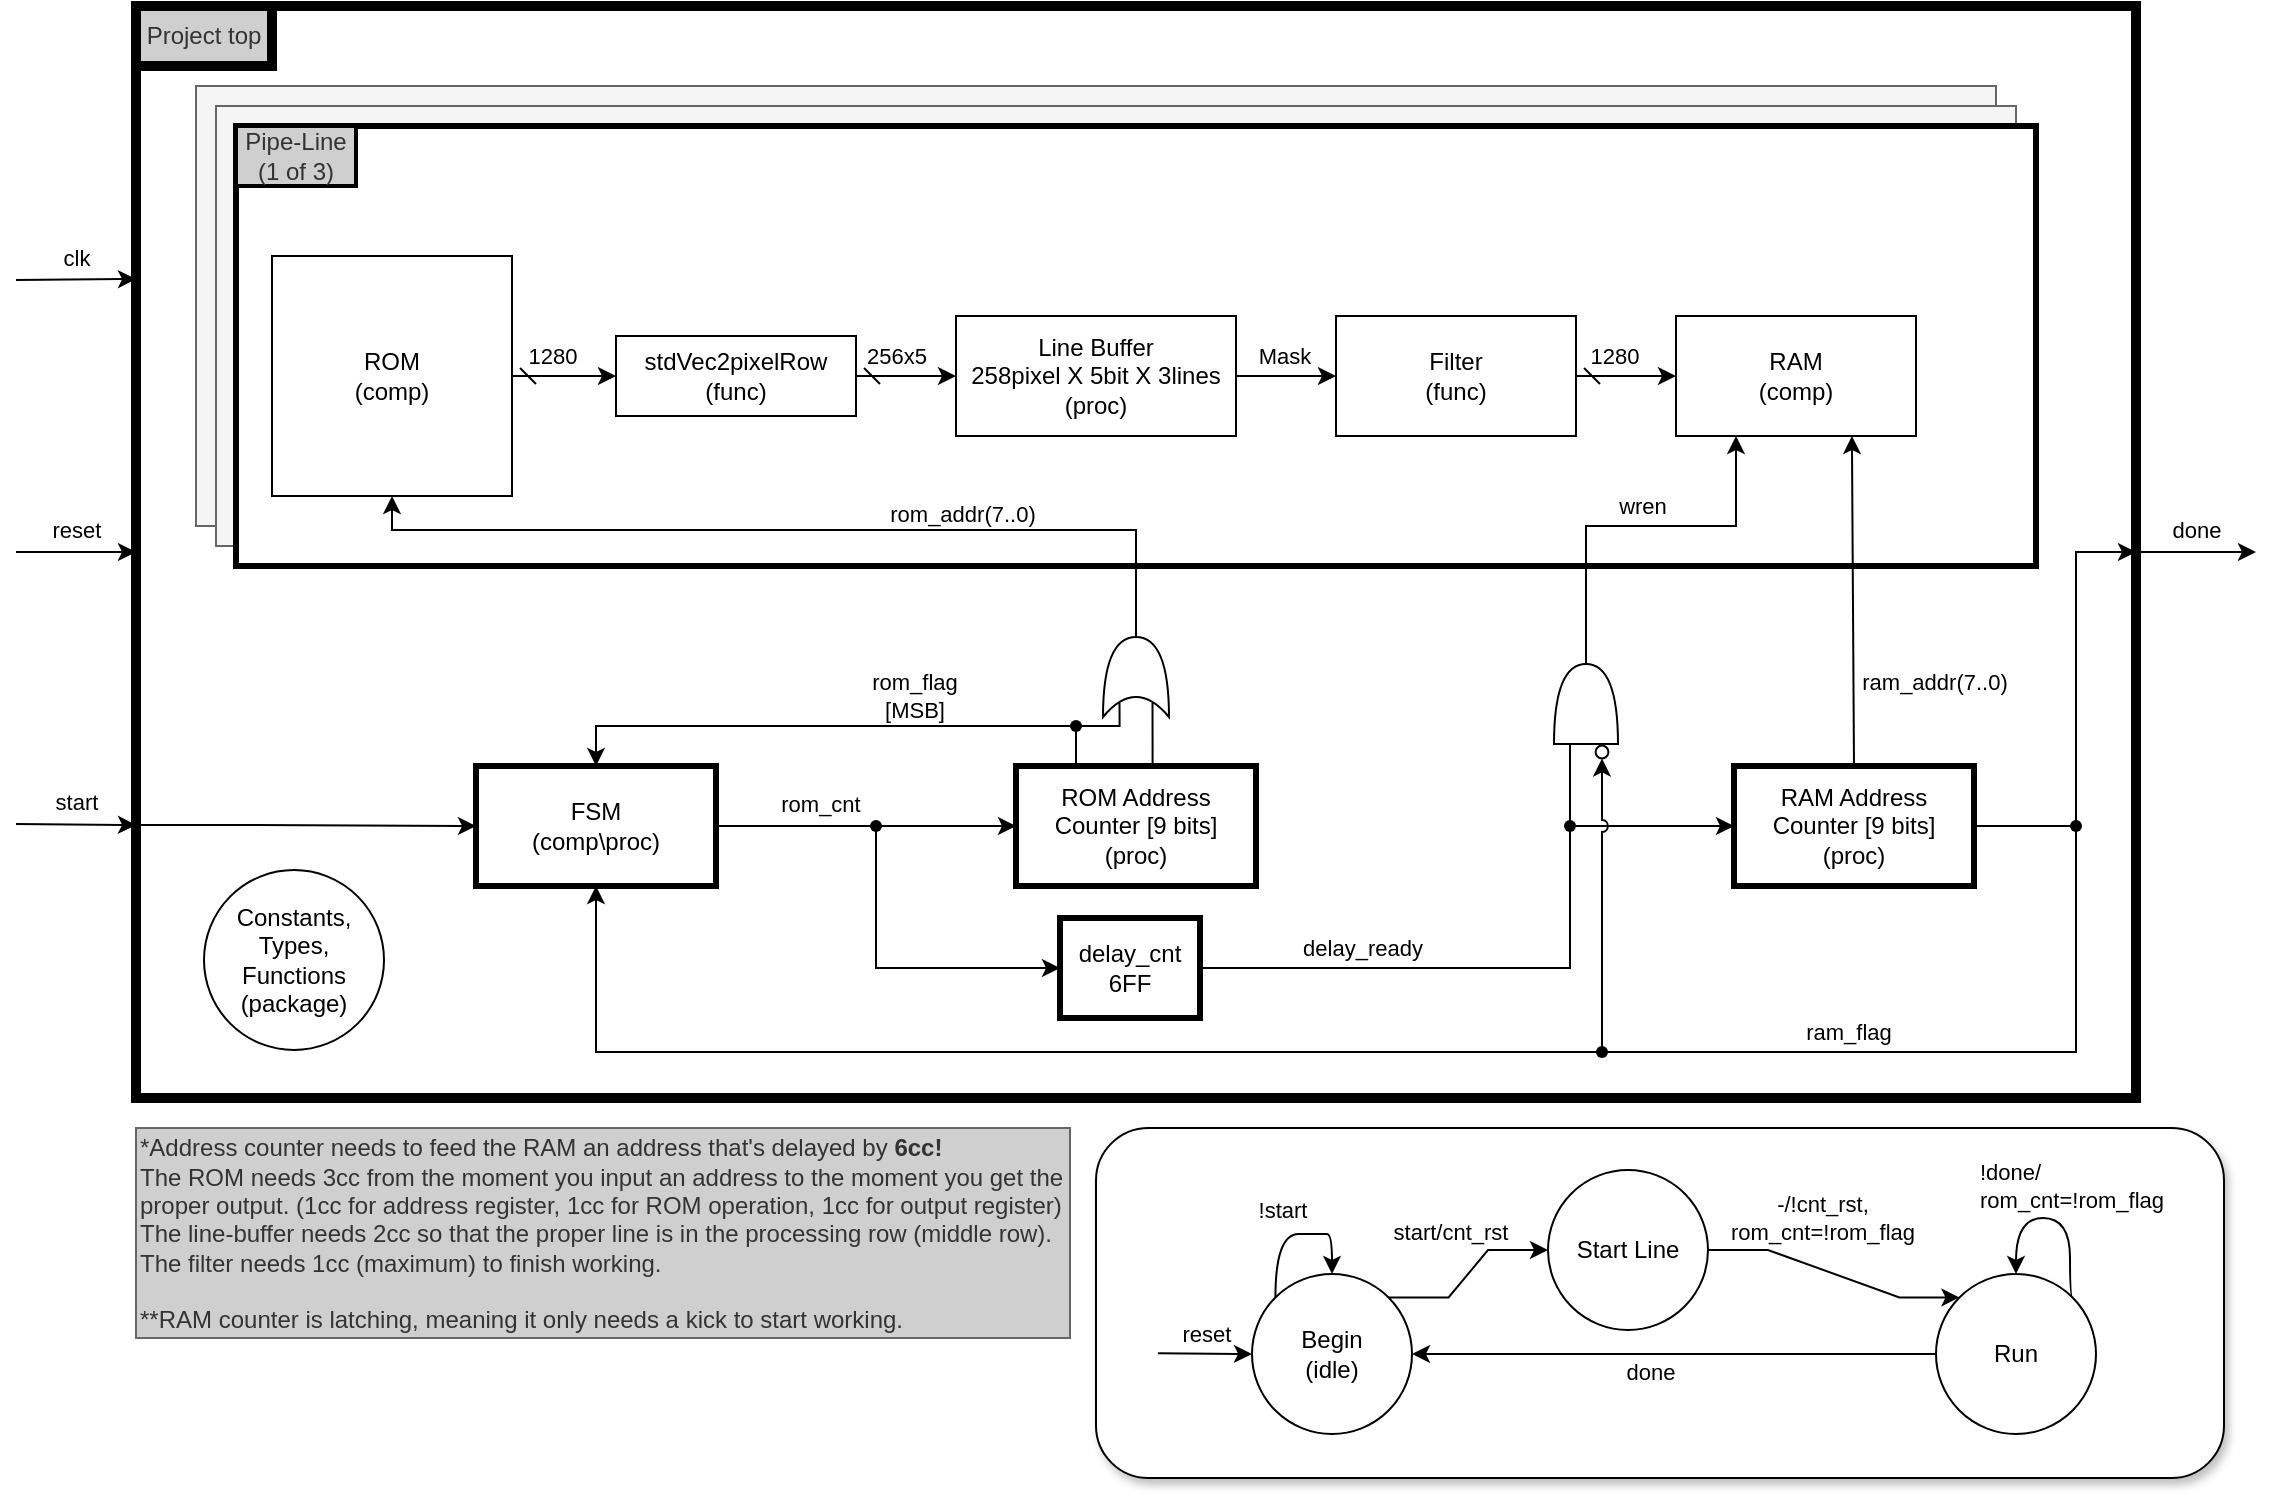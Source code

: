 <mxfile version="24.0.4" type="device">
  <diagram name="Page-1" id="Pk4xCPvPzR68uuvxbZ2v">
    <mxGraphModel dx="1373" dy="731" grid="0" gridSize="10" guides="1" tooltips="1" connect="1" arrows="1" fold="1" page="1" pageScale="1" pageWidth="1169" pageHeight="827" math="0" shadow="0">
      <root>
        <mxCell id="0" />
        <mxCell id="1" parent="0" />
        <mxCell id="dFNgGT2WoL2kNTZInDJf-1" value="" style="rounded=0;whiteSpace=wrap;html=1;strokeWidth=5;" parent="1" vertex="1">
          <mxGeometry x="80" y="40" width="1000" height="546" as="geometry" />
        </mxCell>
        <mxCell id="zAENbMJWauY3syQwGPyw-69" value="" style="rounded=1;whiteSpace=wrap;html=1;shadow=1;" parent="1" vertex="1">
          <mxGeometry x="560" y="601" width="564" height="175" as="geometry" />
        </mxCell>
        <mxCell id="dFNgGT2WoL2kNTZInDJf-5" value="" style="endArrow=classic;html=1;rounded=0;entryX=0;entryY=0.5;entryDx=0;entryDy=0;" parent="1" edge="1" target="dFNgGT2WoL2kNTZInDJf-1">
          <mxGeometry width="50" height="50" relative="1" as="geometry">
            <mxPoint x="20" y="313" as="sourcePoint" />
            <mxPoint x="80" y="280" as="targetPoint" />
          </mxGeometry>
        </mxCell>
        <mxCell id="dFNgGT2WoL2kNTZInDJf-6" value="reset" style="edgeLabel;html=1;align=center;verticalAlign=middle;resizable=0;points=[];" parent="dFNgGT2WoL2kNTZInDJf-5" vertex="1" connectable="0">
          <mxGeometry x="0.0" y="-3" relative="1" as="geometry">
            <mxPoint y="-14" as="offset" />
          </mxGeometry>
        </mxCell>
        <mxCell id="dFNgGT2WoL2kNTZInDJf-7" value="" style="endArrow=classic;html=1;rounded=0;entryX=0;entryY=0.75;entryDx=0;entryDy=0;shadow=0;" parent="1" edge="1" target="dFNgGT2WoL2kNTZInDJf-1">
          <mxGeometry width="50" height="50" relative="1" as="geometry">
            <mxPoint x="20" y="449" as="sourcePoint" />
            <mxPoint x="80" y="400" as="targetPoint" />
          </mxGeometry>
        </mxCell>
        <mxCell id="dFNgGT2WoL2kNTZInDJf-8" value="start" style="edgeLabel;html=1;align=center;verticalAlign=middle;resizable=0;points=[];" parent="dFNgGT2WoL2kNTZInDJf-7" vertex="1" connectable="0">
          <mxGeometry x="0.0" y="-3" relative="1" as="geometry">
            <mxPoint y="-14" as="offset" />
          </mxGeometry>
        </mxCell>
        <mxCell id="dFNgGT2WoL2kNTZInDJf-9" value="" style="endArrow=classic;html=1;rounded=0;exitX=1;exitY=0.5;exitDx=0;exitDy=0;" parent="1" source="dFNgGT2WoL2kNTZInDJf-1" edge="1">
          <mxGeometry width="50" height="50" relative="1" as="geometry">
            <mxPoint x="1120" y="356" as="sourcePoint" />
            <mxPoint x="1140" y="313" as="targetPoint" />
          </mxGeometry>
        </mxCell>
        <mxCell id="dFNgGT2WoL2kNTZInDJf-10" value="done" style="edgeLabel;html=1;align=center;verticalAlign=middle;resizable=0;points=[];" parent="dFNgGT2WoL2kNTZInDJf-9" vertex="1" connectable="0">
          <mxGeometry x="0.0" y="-3" relative="1" as="geometry">
            <mxPoint y="-14" as="offset" />
          </mxGeometry>
        </mxCell>
        <mxCell id="dFNgGT2WoL2kNTZInDJf-63" value="" style="edgeStyle=orthogonalEdgeStyle;rounded=0;orthogonalLoop=1;jettySize=auto;html=1;entryX=0;entryY=0.5;entryDx=0;entryDy=0;entryPerimeter=0;exitX=0.988;exitY=0.188;exitDx=0;exitDy=0;exitPerimeter=0;" parent="1" source="bxh2p8Ss4CMEfMnHJvZn-25" target="dFNgGT2WoL2kNTZInDJf-62" edge="1">
          <mxGeometry relative="1" as="geometry" />
        </mxCell>
        <mxCell id="LONrzmLIvTIYBnhqo50n-3" style="rounded=0;orthogonalLoop=1;jettySize=auto;html=1;exitDx=0;exitDy=0;entryX=0;entryY=0.5;entryDx=0;entryDy=0;edgeStyle=orthogonalEdgeStyle;" parent="1" source="bxh2p8Ss4CMEfMnHJvZn-25" target="LONrzmLIvTIYBnhqo50n-2" edge="1">
          <mxGeometry relative="1" as="geometry">
            <Array as="points">
              <mxPoint x="450" y="521" />
            </Array>
          </mxGeometry>
        </mxCell>
        <mxCell id="dFNgGT2WoL2kNTZInDJf-11" value="FSM&lt;br&gt;(comp\proc)" style="rounded=0;whiteSpace=wrap;html=1;strokeWidth=3;" parent="1" vertex="1">
          <mxGeometry x="250" y="420" width="120" height="60" as="geometry" />
        </mxCell>
        <mxCell id="dFNgGT2WoL2kNTZInDJf-20" value="" style="rounded=0;whiteSpace=wrap;html=1;fillColor=#f5f5f5;fontColor=#333333;strokeColor=#666666;" parent="1" vertex="1">
          <mxGeometry x="110" y="80" width="900" height="220" as="geometry" />
        </mxCell>
        <mxCell id="dFNgGT2WoL2kNTZInDJf-19" value="" style="rounded=0;whiteSpace=wrap;html=1;fillColor=#f5f5f5;fontColor=#333333;strokeColor=#666666;" parent="1" vertex="1">
          <mxGeometry x="120" y="90" width="900" height="220" as="geometry" />
        </mxCell>
        <mxCell id="dFNgGT2WoL2kNTZInDJf-12" value="" style="rounded=0;whiteSpace=wrap;html=1;strokeWidth=3;" parent="1" vertex="1">
          <mxGeometry x="130" y="100" width="900" height="220" as="geometry" />
        </mxCell>
        <mxCell id="dFNgGT2WoL2kNTZInDJf-13" value="Pipe-Line (1 of 3)" style="text;html=1;align=center;verticalAlign=middle;whiteSpace=wrap;rounded=0;fillColor=#CFCFCF;fontColor=#333333;strokeColor=#000000;strokeWidth=2;" parent="1" vertex="1">
          <mxGeometry x="130.0" y="100" width="60" height="30" as="geometry" />
        </mxCell>
        <mxCell id="bxh2p8Ss4CMEfMnHJvZn-43" style="edgeStyle=orthogonalEdgeStyle;rounded=0;orthogonalLoop=1;jettySize=auto;html=1;exitX=0;exitY=0.75;exitDx=0;exitDy=0;entryX=0;entryY=0.5;entryDx=0;entryDy=0;" edge="1" parent="1" source="dFNgGT2WoL2kNTZInDJf-1" target="dFNgGT2WoL2kNTZInDJf-11">
          <mxGeometry relative="1" as="geometry">
            <mxPoint x="56" y="481.5" as="sourcePoint" />
            <mxPoint x="226" y="482" as="targetPoint" />
            <Array as="points">
              <mxPoint x="134" y="450" />
              <mxPoint x="226" y="450" />
            </Array>
          </mxGeometry>
        </mxCell>
        <mxCell id="dFNgGT2WoL2kNTZInDJf-14" value="Project top" style="text;html=1;align=center;verticalAlign=middle;whiteSpace=wrap;rounded=0;fillColor=#CFCFCF;fontColor=#333333;strokeColor=#000000;strokeWidth=5;" parent="1" vertex="1">
          <mxGeometry x="80.0" y="40" width="68" height="30" as="geometry" />
        </mxCell>
        <mxCell id="dFNgGT2WoL2kNTZInDJf-31" value="" style="edgeStyle=orthogonalEdgeStyle;rounded=0;orthogonalLoop=1;jettySize=auto;html=1;startArrow=dash;startFill=0;entryX=0;entryY=0.5;entryDx=0;entryDy=0;" parent="1" source="dFNgGT2WoL2kNTZInDJf-21" edge="1" target="dFNgGT2WoL2kNTZInDJf-30">
          <mxGeometry relative="1" as="geometry">
            <mxPoint x="320" y="240" as="targetPoint" />
          </mxGeometry>
        </mxCell>
        <mxCell id="dFNgGT2WoL2kNTZInDJf-37" value="1280" style="edgeLabel;html=1;align=center;verticalAlign=middle;resizable=0;points=[];" parent="dFNgGT2WoL2kNTZInDJf-31" vertex="1" connectable="0">
          <mxGeometry x="-0.234" relative="1" as="geometry">
            <mxPoint y="-10" as="offset" />
          </mxGeometry>
        </mxCell>
        <mxCell id="dFNgGT2WoL2kNTZInDJf-21" value="ROM&lt;br&gt;(comp)" style="rounded=0;whiteSpace=wrap;html=1;" parent="1" vertex="1">
          <mxGeometry x="148.0" y="165" width="120" height="120" as="geometry" />
        </mxCell>
        <mxCell id="dFNgGT2WoL2kNTZInDJf-23" value="" style="endArrow=classic;html=1;rounded=0;entryX=0;entryY=0.25;entryDx=0;entryDy=0;" parent="1" edge="1" target="dFNgGT2WoL2kNTZInDJf-1">
          <mxGeometry width="50" height="50" relative="1" as="geometry">
            <mxPoint x="20" y="177" as="sourcePoint" />
            <mxPoint x="80" y="160" as="targetPoint" />
          </mxGeometry>
        </mxCell>
        <mxCell id="dFNgGT2WoL2kNTZInDJf-24" value="clk" style="edgeLabel;html=1;align=center;verticalAlign=middle;resizable=0;points=[];" parent="dFNgGT2WoL2kNTZInDJf-23" vertex="1" connectable="0">
          <mxGeometry x="0.0" y="-3" relative="1" as="geometry">
            <mxPoint y="-14" as="offset" />
          </mxGeometry>
        </mxCell>
        <mxCell id="dFNgGT2WoL2kNTZInDJf-42" value="" style="edgeStyle=orthogonalEdgeStyle;rounded=0;orthogonalLoop=1;jettySize=auto;html=1;startArrow=dash;startFill=0;" parent="1" source="dFNgGT2WoL2kNTZInDJf-30" target="dFNgGT2WoL2kNTZInDJf-41" edge="1">
          <mxGeometry relative="1" as="geometry" />
        </mxCell>
        <mxCell id="dFNgGT2WoL2kNTZInDJf-43" value="256x5" style="edgeLabel;html=1;align=center;verticalAlign=middle;resizable=0;points=[];" parent="dFNgGT2WoL2kNTZInDJf-42" vertex="1" connectable="0">
          <mxGeometry x="-0.671" y="-2" relative="1" as="geometry">
            <mxPoint x="12" y="-12" as="offset" />
          </mxGeometry>
        </mxCell>
        <mxCell id="dFNgGT2WoL2kNTZInDJf-30" value="stdVec2pixelRow&lt;br&gt;(func)" style="rounded=0;whiteSpace=wrap;html=1;" parent="1" vertex="1">
          <mxGeometry x="320" y="205" width="120" height="40" as="geometry" />
        </mxCell>
        <mxCell id="dFNgGT2WoL2kNTZInDJf-47" value="" style="edgeStyle=orthogonalEdgeStyle;rounded=0;orthogonalLoop=1;jettySize=auto;html=1;" parent="1" source="dFNgGT2WoL2kNTZInDJf-41" target="dFNgGT2WoL2kNTZInDJf-46" edge="1">
          <mxGeometry relative="1" as="geometry" />
        </mxCell>
        <mxCell id="dFNgGT2WoL2kNTZInDJf-54" value="Mask" style="edgeLabel;html=1;align=center;verticalAlign=middle;resizable=0;points=[];" parent="dFNgGT2WoL2kNTZInDJf-47" vertex="1" connectable="0">
          <mxGeometry x="-0.054" relative="1" as="geometry">
            <mxPoint y="-10" as="offset" />
          </mxGeometry>
        </mxCell>
        <mxCell id="dFNgGT2WoL2kNTZInDJf-41" value="Line Buffer&lt;br&gt;258pixel X 5bit X 3lines&lt;br&gt;(proc)" style="rounded=0;whiteSpace=wrap;html=1;" parent="1" vertex="1">
          <mxGeometry x="490" y="195" width="140" height="60" as="geometry" />
        </mxCell>
        <mxCell id="dFNgGT2WoL2kNTZInDJf-46" value="Filter&lt;br&gt;(func)" style="rounded=0;whiteSpace=wrap;html=1;" parent="1" vertex="1">
          <mxGeometry x="680" y="195" width="120" height="60" as="geometry" />
        </mxCell>
        <mxCell id="dFNgGT2WoL2kNTZInDJf-49" value="Constants,&lt;br&gt;Types,&lt;br&gt;Functions&lt;br&gt;(package)" style="ellipse;whiteSpace=wrap;html=1;aspect=fixed;" parent="1" vertex="1">
          <mxGeometry x="114" y="472" width="90" height="90" as="geometry" />
        </mxCell>
        <mxCell id="dFNgGT2WoL2kNTZInDJf-50" value="RAM&lt;br&gt;(comp)" style="rounded=0;whiteSpace=wrap;html=1;" parent="1" vertex="1">
          <mxGeometry x="850" y="195" width="120" height="60" as="geometry" />
        </mxCell>
        <mxCell id="dFNgGT2WoL2kNTZInDJf-52" value="" style="edgeStyle=orthogonalEdgeStyle;rounded=0;orthogonalLoop=1;jettySize=auto;html=1;startArrow=dash;startFill=0;exitX=1;exitY=0.5;exitDx=0;exitDy=0;entryX=0;entryY=0.5;entryDx=0;entryDy=0;" parent="1" edge="1" target="dFNgGT2WoL2kNTZInDJf-50" source="dFNgGT2WoL2kNTZInDJf-46">
          <mxGeometry relative="1" as="geometry">
            <mxPoint x="800" y="239.66" as="sourcePoint" />
            <mxPoint x="850" y="239.66" as="targetPoint" />
          </mxGeometry>
        </mxCell>
        <mxCell id="dFNgGT2WoL2kNTZInDJf-53" value="1280" style="edgeLabel;html=1;align=center;verticalAlign=middle;resizable=0;points=[];" parent="dFNgGT2WoL2kNTZInDJf-52" vertex="1" connectable="0">
          <mxGeometry x="-0.234" relative="1" as="geometry">
            <mxPoint y="-10" as="offset" />
          </mxGeometry>
        </mxCell>
        <mxCell id="zAENbMJWauY3syQwGPyw-59" style="edgeStyle=orthogonalEdgeStyle;rounded=0;orthogonalLoop=1;jettySize=auto;html=1;exitDx=0;exitDy=0;entryX=0.5;entryY=0;entryDx=0;entryDy=0;" parent="1" source="bxh2p8Ss4CMEfMnHJvZn-76" target="dFNgGT2WoL2kNTZInDJf-11" edge="1">
          <mxGeometry relative="1" as="geometry" />
        </mxCell>
        <mxCell id="bxh2p8Ss4CMEfMnHJvZn-79" value="rom_flag&lt;br&gt;[MSB]" style="edgeLabel;html=1;align=center;verticalAlign=middle;resizable=0;points=[];" vertex="1" connectable="0" parent="zAENbMJWauY3syQwGPyw-59">
          <mxGeometry x="-0.39" y="2" relative="1" as="geometry">
            <mxPoint x="-2" y="-17" as="offset" />
          </mxGeometry>
        </mxCell>
        <mxCell id="dFNgGT2WoL2kNTZInDJf-62" value="ROM Address Counter [9 bits]&lt;br&gt;(proc)" style="rounded=0;whiteSpace=wrap;html=1;strokeWidth=3;" parent="1" vertex="1">
          <mxGeometry x="520" y="420" width="120" height="60" as="geometry" />
        </mxCell>
        <mxCell id="dFNgGT2WoL2kNTZInDJf-69" value="&lt;div style=&quot;&quot;&gt;&lt;span style=&quot;background-color: initial;&quot;&gt;*Address counter needs to feed the RAM an address that&#39;s delayed by &lt;b&gt;6&lt;/b&gt;&lt;/span&gt;&lt;b style=&quot;background-color: initial;&quot;&gt;cc!&lt;/b&gt;&lt;/div&gt;&lt;div style=&quot;&quot;&gt;&lt;span style=&quot;background-color: initial;&quot;&gt;The ROM needs 3cc from the moment you input an address to the moment you get the proper output. (1cc for address register, 1cc for ROM operation, 1cc for output register)&lt;/span&gt;&lt;/div&gt;&lt;div style=&quot;&quot;&gt;&lt;span style=&quot;background-color: initial;&quot;&gt;The line-buffer needs 2cc so that the proper line is in the processing row (middle row).&lt;/span&gt;&lt;/div&gt;&lt;div style=&quot;&quot;&gt;&lt;span style=&quot;background-color: initial;&quot;&gt;The filter needs 1cc (maximum) to finish working.&lt;/span&gt;&lt;/div&gt;&lt;div style=&quot;&quot;&gt;&lt;span style=&quot;background-color: initial;&quot;&gt;&lt;br&gt;&lt;/span&gt;&lt;/div&gt;&lt;div style=&quot;&quot;&gt;&lt;span style=&quot;background-color: initial;&quot;&gt;**RAM counter is latching, meaning it only needs a kick to start working.&lt;/span&gt;&lt;/div&gt;" style="text;html=1;align=left;verticalAlign=middle;whiteSpace=wrap;rounded=0;fillColor=#CFCFCF;fontColor=#333333;strokeColor=#666666;" parent="1" vertex="1">
          <mxGeometry x="80" y="601" width="467" height="105" as="geometry" />
        </mxCell>
        <mxCell id="zAENbMJWauY3syQwGPyw-46" style="rounded=0;orthogonalLoop=1;jettySize=auto;html=1;exitX=1;exitY=0;exitDx=0;exitDy=0;entryX=0;entryY=0.5;entryDx=0;entryDy=0;edgeStyle=entityRelationEdgeStyle;" parent="1" source="dFNgGT2WoL2kNTZInDJf-73" target="zAENbMJWauY3syQwGPyw-34" edge="1">
          <mxGeometry relative="1" as="geometry">
            <Array as="points">
              <mxPoint x="760" y="672" />
              <mxPoint x="748" y="660" />
            </Array>
          </mxGeometry>
        </mxCell>
        <mxCell id="zAENbMJWauY3syQwGPyw-49" value="start/cnt_rst" style="edgeLabel;html=1;align=center;verticalAlign=middle;resizable=0;points=[];" parent="zAENbMJWauY3syQwGPyw-46" vertex="1" connectable="0">
          <mxGeometry x="0.012" y="-1" relative="1" as="geometry">
            <mxPoint x="-11" y="-21" as="offset" />
          </mxGeometry>
        </mxCell>
        <mxCell id="dFNgGT2WoL2kNTZInDJf-73" value="Begin&lt;br&gt;(idle)" style="ellipse;whiteSpace=wrap;html=1;aspect=fixed;" parent="1" vertex="1">
          <mxGeometry x="638" y="674" width="80" height="80" as="geometry" />
        </mxCell>
        <mxCell id="dFNgGT2WoL2kNTZInDJf-75" style="edgeStyle=orthogonalEdgeStyle;rounded=0;orthogonalLoop=1;jettySize=auto;html=1;exitX=0;exitY=0;exitDx=0;exitDy=0;entryX=0.5;entryY=0;entryDx=0;entryDy=0;curved=1;" parent="1" source="dFNgGT2WoL2kNTZInDJf-73" target="dFNgGT2WoL2kNTZInDJf-73" edge="1">
          <mxGeometry relative="1" as="geometry">
            <Array as="points">
              <mxPoint x="673" y="654" />
              <mxPoint x="701" y="654" />
            </Array>
          </mxGeometry>
        </mxCell>
        <mxCell id="dFNgGT2WoL2kNTZInDJf-76" value="!start" style="edgeLabel;html=1;align=center;verticalAlign=middle;resizable=0;points=[];" parent="dFNgGT2WoL2kNTZInDJf-75" vertex="1" connectable="0">
          <mxGeometry x="0.492" y="1" relative="1" as="geometry">
            <mxPoint x="-25" y="-11" as="offset" />
          </mxGeometry>
        </mxCell>
        <mxCell id="zAENbMJWauY3syQwGPyw-54" style="edgeStyle=orthogonalEdgeStyle;rounded=0;orthogonalLoop=1;jettySize=auto;html=1;exitX=0;exitY=0.5;exitDx=0;exitDy=0;entryX=1;entryY=0.5;entryDx=0;entryDy=0;" parent="1" source="dFNgGT2WoL2kNTZInDJf-78" target="dFNgGT2WoL2kNTZInDJf-73" edge="1">
          <mxGeometry relative="1" as="geometry" />
        </mxCell>
        <mxCell id="zAENbMJWauY3syQwGPyw-55" value="done" style="edgeLabel;html=1;align=center;verticalAlign=middle;resizable=0;points=[];" parent="zAENbMJWauY3syQwGPyw-54" vertex="1" connectable="0">
          <mxGeometry x="0.204" relative="1" as="geometry">
            <mxPoint x="14" y="9" as="offset" />
          </mxGeometry>
        </mxCell>
        <mxCell id="dFNgGT2WoL2kNTZInDJf-78" value="Run" style="ellipse;whiteSpace=wrap;html=1;aspect=fixed;" parent="1" vertex="1">
          <mxGeometry x="980" y="674" width="80" height="80" as="geometry" />
        </mxCell>
        <mxCell id="dFNgGT2WoL2kNTZInDJf-84" value="" style="endArrow=classic;html=1;rounded=0;entryX=0;entryY=0.5;entryDx=0;entryDy=0;" parent="1" edge="1" target="dFNgGT2WoL2kNTZInDJf-73">
          <mxGeometry width="50" height="50" relative="1" as="geometry">
            <mxPoint x="591" y="713.66" as="sourcePoint" />
            <mxPoint x="661" y="713.66" as="targetPoint" />
          </mxGeometry>
        </mxCell>
        <mxCell id="dFNgGT2WoL2kNTZInDJf-85" value="reset" style="edgeLabel;html=1;align=center;verticalAlign=middle;resizable=0;points=[];" parent="dFNgGT2WoL2kNTZInDJf-84" vertex="1" connectable="0">
          <mxGeometry x="-0.448" y="-1" relative="1" as="geometry">
            <mxPoint x="11" y="-11" as="offset" />
          </mxGeometry>
        </mxCell>
        <mxCell id="61-r_w6qITsI1o2YWY0W-3" value="" style="endArrow=classic;html=1;rounded=0;entryX=0.5;entryY=1;entryDx=0;entryDy=0;edgeStyle=orthogonalEdgeStyle;exitX=0.5;exitY=1;exitDx=0;exitDy=0;" parent="1" source="dFNgGT2WoL2kNTZInDJf-12" target="dFNgGT2WoL2kNTZInDJf-21" edge="1">
          <mxGeometry width="50" height="50" relative="1" as="geometry">
            <mxPoint x="160" y="360" as="sourcePoint" />
            <mxPoint x="210" y="310" as="targetPoint" />
            <Array as="points">
              <mxPoint x="580" y="302" />
              <mxPoint x="208" y="302" />
            </Array>
          </mxGeometry>
        </mxCell>
        <mxCell id="61-r_w6qITsI1o2YWY0W-4" value="rom_addr(7..0)" style="edgeLabel;html=1;align=center;verticalAlign=middle;resizable=0;points=[];" parent="61-r_w6qITsI1o2YWY0W-3" vertex="1" connectable="0">
          <mxGeometry x="-0.475" y="-1" relative="1" as="geometry">
            <mxPoint x="2" y="-7" as="offset" />
          </mxGeometry>
        </mxCell>
        <mxCell id="bxh2p8Ss4CMEfMnHJvZn-69" style="rounded=0;orthogonalLoop=1;jettySize=auto;html=1;exitX=0.5;exitY=0;exitDx=0;exitDy=0;entryX=0.733;entryY=1;entryDx=0;entryDy=0;entryPerimeter=0;" edge="1" parent="1" source="61-r_w6qITsI1o2YWY0W-7" target="dFNgGT2WoL2kNTZInDJf-50">
          <mxGeometry relative="1" as="geometry">
            <mxPoint x="937" y="271" as="targetPoint" />
          </mxGeometry>
        </mxCell>
        <mxCell id="bxh2p8Ss4CMEfMnHJvZn-70" value="ram_addr(7..0)" style="edgeLabel;html=1;align=center;verticalAlign=middle;resizable=0;points=[];" vertex="1" connectable="0" parent="bxh2p8Ss4CMEfMnHJvZn-69">
          <mxGeometry x="-0.563" y="-1" relative="1" as="geometry">
            <mxPoint x="39" y="-6" as="offset" />
          </mxGeometry>
        </mxCell>
        <mxCell id="61-r_w6qITsI1o2YWY0W-7" value="RAM Address Counter [9 bits]&lt;br&gt;(proc)" style="whiteSpace=wrap;html=1;rounded=0;strokeWidth=3;" parent="1" vertex="1">
          <mxGeometry x="879" y="420" width="120" height="60" as="geometry" />
        </mxCell>
        <mxCell id="zAENbMJWauY3syQwGPyw-28" style="edgeStyle=orthogonalEdgeStyle;rounded=0;orthogonalLoop=1;jettySize=auto;html=1;exitX=1;exitY=0;exitDx=0;exitDy=0;entryX=0.5;entryY=0;entryDx=0;entryDy=0;curved=1;" parent="1" source="dFNgGT2WoL2kNTZInDJf-78" target="dFNgGT2WoL2kNTZInDJf-78" edge="1">
          <mxGeometry relative="1" as="geometry">
            <Array as="points">
              <mxPoint x="1047" y="686" />
              <mxPoint x="1047" y="646" />
              <mxPoint x="1020" y="646" />
            </Array>
          </mxGeometry>
        </mxCell>
        <mxCell id="zAENbMJWauY3syQwGPyw-29" value="!done/&lt;div&gt;rom_cnt=!rom_flag&lt;/div&gt;" style="edgeLabel;html=1;align=left;verticalAlign=middle;resizable=0;points=[];" parent="zAENbMJWauY3syQwGPyw-28" vertex="1" connectable="0">
          <mxGeometry x="0.271" y="-2" relative="1" as="geometry">
            <mxPoint x="-27" y="-14" as="offset" />
          </mxGeometry>
        </mxCell>
        <mxCell id="zAENbMJWauY3syQwGPyw-45" style="rounded=0;orthogonalLoop=1;jettySize=auto;html=1;exitX=1;exitY=0.5;exitDx=0;exitDy=0;entryX=0;entryY=0;entryDx=0;entryDy=0;startArrow=none;startFill=0;elbow=vertical;edgeStyle=entityRelationEdgeStyle;" parent="1" source="zAENbMJWauY3syQwGPyw-34" target="dFNgGT2WoL2kNTZInDJf-78" edge="1">
          <mxGeometry relative="1" as="geometry" />
        </mxCell>
        <mxCell id="zAENbMJWauY3syQwGPyw-50" value="-/!cnt_rst,&lt;div&gt;rom_cnt=!rom_flag&lt;/div&gt;" style="edgeLabel;html=1;align=center;verticalAlign=middle;resizable=0;points=[];" parent="zAENbMJWauY3syQwGPyw-45" vertex="1" connectable="0">
          <mxGeometry x="-0.118" y="1" relative="1" as="geometry">
            <mxPoint x="1" y="-25" as="offset" />
          </mxGeometry>
        </mxCell>
        <mxCell id="zAENbMJWauY3syQwGPyw-34" value="Start Line" style="ellipse;whiteSpace=wrap;html=1;aspect=fixed;" parent="1" vertex="1">
          <mxGeometry x="786" y="622" width="80" height="80" as="geometry" />
        </mxCell>
        <mxCell id="LONrzmLIvTIYBnhqo50n-2" value="delay_cnt&lt;div&gt;6FF&lt;/div&gt;" style="rounded=0;whiteSpace=wrap;html=1;strokeWidth=3;" parent="1" vertex="1">
          <mxGeometry x="542" y="496" width="70" height="50" as="geometry" />
        </mxCell>
        <mxCell id="bxh2p8Ss4CMEfMnHJvZn-39" style="edgeStyle=orthogonalEdgeStyle;rounded=0;orthogonalLoop=1;jettySize=auto;html=1;entryX=0;entryY=0.5;entryDx=0;entryDy=0;" edge="1" parent="1" source="bxh2p8Ss4CMEfMnHJvZn-16" target="61-r_w6qITsI1o2YWY0W-7">
          <mxGeometry relative="1" as="geometry" />
        </mxCell>
        <mxCell id="bxh2p8Ss4CMEfMnHJvZn-16" value="" style="shape=waypoint;sketch=0;fillStyle=solid;size=6;pointerEvents=1;points=[];fillColor=none;resizable=0;rotatable=0;perimeter=centerPerimeter;snapToPoint=1;" vertex="1" parent="1">
          <mxGeometry x="787" y="440" width="20" height="20" as="geometry" />
        </mxCell>
        <mxCell id="bxh2p8Ss4CMEfMnHJvZn-24" value="" style="edgeStyle=orthogonalEdgeStyle;rounded=0;orthogonalLoop=1;jettySize=auto;html=1;exitX=1;exitY=0.5;exitDx=0;exitDy=0;entryDx=0;entryDy=0;endArrow=none;endFill=0;" edge="1" parent="1" source="dFNgGT2WoL2kNTZInDJf-11" target="bxh2p8Ss4CMEfMnHJvZn-25">
          <mxGeometry relative="1" as="geometry">
            <mxPoint x="368" y="444" as="sourcePoint" />
            <mxPoint x="534" y="534" as="targetPoint" />
          </mxGeometry>
        </mxCell>
        <mxCell id="bxh2p8Ss4CMEfMnHJvZn-26" value="rom_cnt" style="edgeLabel;html=1;align=center;verticalAlign=middle;resizable=0;points=[];" vertex="1" connectable="0" parent="bxh2p8Ss4CMEfMnHJvZn-24">
          <mxGeometry x="0.328" y="1" relative="1" as="geometry">
            <mxPoint x="-1" y="-10" as="offset" />
          </mxGeometry>
        </mxCell>
        <mxCell id="bxh2p8Ss4CMEfMnHJvZn-25" value="" style="shape=waypoint;sketch=0;fillStyle=solid;size=6;pointerEvents=1;points=[];fillColor=none;resizable=0;rotatable=0;perimeter=centerPerimeter;snapToPoint=1;" vertex="1" parent="1">
          <mxGeometry x="440" y="440" width="20" height="20" as="geometry" />
        </mxCell>
        <mxCell id="bxh2p8Ss4CMEfMnHJvZn-31" style="edgeStyle=orthogonalEdgeStyle;rounded=0;orthogonalLoop=1;jettySize=auto;html=1;exitX=0.75;exitY=1;exitDx=0;exitDy=0;entryX=0.25;entryY=1;entryDx=0;entryDy=0;" edge="1" parent="1" source="dFNgGT2WoL2kNTZInDJf-12" target="dFNgGT2WoL2kNTZInDJf-50">
          <mxGeometry relative="1" as="geometry">
            <Array as="points">
              <mxPoint x="805" y="300" />
              <mxPoint x="880" y="300" />
            </Array>
          </mxGeometry>
        </mxCell>
        <mxCell id="bxh2p8Ss4CMEfMnHJvZn-32" value="wren" style="edgeLabel;html=1;align=center;verticalAlign=middle;resizable=0;points=[];" vertex="1" connectable="0" parent="bxh2p8Ss4CMEfMnHJvZn-31">
          <mxGeometry x="-0.298" y="-1" relative="1" as="geometry">
            <mxPoint x="-1" y="-11" as="offset" />
          </mxGeometry>
        </mxCell>
        <mxCell id="bxh2p8Ss4CMEfMnHJvZn-42" style="edgeStyle=orthogonalEdgeStyle;rounded=0;orthogonalLoop=1;jettySize=auto;html=1;entryX=1;entryY=0.5;entryDx=0;entryDy=0;" edge="1" parent="1" source="bxh2p8Ss4CMEfMnHJvZn-36" target="dFNgGT2WoL2kNTZInDJf-1">
          <mxGeometry relative="1" as="geometry">
            <Array as="points">
              <mxPoint x="1050" y="313" />
            </Array>
          </mxGeometry>
        </mxCell>
        <mxCell id="bxh2p8Ss4CMEfMnHJvZn-54" style="edgeStyle=orthogonalEdgeStyle;rounded=0;orthogonalLoop=1;jettySize=auto;html=1;entryX=0.5;entryY=1;entryDx=0;entryDy=0;" edge="1" parent="1" source="bxh2p8Ss4CMEfMnHJvZn-55" target="dFNgGT2WoL2kNTZInDJf-11">
          <mxGeometry relative="1" as="geometry">
            <Array as="points" />
          </mxGeometry>
        </mxCell>
        <mxCell id="bxh2p8Ss4CMEfMnHJvZn-36" value="" style="shape=waypoint;sketch=0;fillStyle=solid;size=6;pointerEvents=1;points=[];fillColor=none;resizable=0;rotatable=0;perimeter=centerPerimeter;snapToPoint=1;" vertex="1" parent="1">
          <mxGeometry x="1040" y="440" width="20" height="20" as="geometry" />
        </mxCell>
        <mxCell id="bxh2p8Ss4CMEfMnHJvZn-41" style="edgeStyle=orthogonalEdgeStyle;rounded=0;orthogonalLoop=1;jettySize=auto;html=1;exitX=1;exitY=0.5;exitDx=0;exitDy=0;entryX=0.072;entryY=0.674;entryDx=0;entryDy=0;entryPerimeter=0;endArrow=none;endFill=0;" edge="1" parent="1" source="61-r_w6qITsI1o2YWY0W-7" target="bxh2p8Ss4CMEfMnHJvZn-36">
          <mxGeometry relative="1" as="geometry" />
        </mxCell>
        <mxCell id="bxh2p8Ss4CMEfMnHJvZn-46" style="edgeStyle=orthogonalEdgeStyle;rounded=0;orthogonalLoop=1;jettySize=auto;html=1;exitX=1;exitY=0.5;exitDx=0;exitDy=0;exitPerimeter=0;entryX=0.75;entryY=1;entryDx=0;entryDy=0;endArrow=none;endFill=0;" edge="1" parent="1" source="bxh2p8Ss4CMEfMnHJvZn-45" target="dFNgGT2WoL2kNTZInDJf-12">
          <mxGeometry relative="1" as="geometry" />
        </mxCell>
        <mxCell id="bxh2p8Ss4CMEfMnHJvZn-49" value="" style="group" vertex="1" connectable="0" parent="1">
          <mxGeometry x="788" y="373" width="32" height="37" as="geometry" />
        </mxCell>
        <mxCell id="bxh2p8Ss4CMEfMnHJvZn-45" value="" style="shape=or;whiteSpace=wrap;html=1;rotation=-90;" vertex="1" parent="bxh2p8Ss4CMEfMnHJvZn-49">
          <mxGeometry x="-3" width="40" height="32" as="geometry" />
        </mxCell>
        <mxCell id="bxh2p8Ss4CMEfMnHJvZn-50" style="edgeStyle=elbowEdgeStyle;rounded=0;orthogonalLoop=1;jettySize=auto;html=1;exitX=1;exitY=0.5;exitDx=0;exitDy=0;entryX=0.522;entryY=0.935;entryDx=0;entryDy=0;entryPerimeter=0;elbow=vertical;endArrow=none;endFill=0;" edge="1" parent="1" source="LONrzmLIvTIYBnhqo50n-2" target="bxh2p8Ss4CMEfMnHJvZn-16">
          <mxGeometry relative="1" as="geometry">
            <Array as="points">
              <mxPoint x="730" y="521" />
            </Array>
          </mxGeometry>
        </mxCell>
        <mxCell id="bxh2p8Ss4CMEfMnHJvZn-71" value="delay_ready" style="edgeLabel;html=1;align=center;verticalAlign=middle;resizable=0;points=[];" vertex="1" connectable="0" parent="bxh2p8Ss4CMEfMnHJvZn-50">
          <mxGeometry x="-0.367" relative="1" as="geometry">
            <mxPoint y="-10" as="offset" />
          </mxGeometry>
        </mxCell>
        <mxCell id="bxh2p8Ss4CMEfMnHJvZn-52" style="edgeStyle=orthogonalEdgeStyle;rounded=0;orthogonalLoop=1;jettySize=auto;html=1;entryX=0;entryY=0.25;entryDx=0;entryDy=0;entryPerimeter=0;endArrow=none;endFill=0;" edge="1" parent="1" source="bxh2p8Ss4CMEfMnHJvZn-16" target="bxh2p8Ss4CMEfMnHJvZn-45">
          <mxGeometry relative="1" as="geometry" />
        </mxCell>
        <mxCell id="bxh2p8Ss4CMEfMnHJvZn-22" value="" style="verticalLabelPosition=bottom;shadow=0;dashed=0;align=center;html=1;verticalAlign=top;shape=mxgraph.electrical.logic_gates.inverting_contact;rotation=90;" vertex="1" parent="1">
          <mxGeometry x="809" y="409" width="8" height="8" as="geometry" />
        </mxCell>
        <mxCell id="bxh2p8Ss4CMEfMnHJvZn-53" style="edgeStyle=orthogonalEdgeStyle;rounded=0;orthogonalLoop=1;jettySize=auto;html=1;exitX=0;exitY=0.75;exitDx=0;exitDy=0;exitPerimeter=0;entryX=0.1;entryY=0.5;entryDx=0;entryDy=0;entryPerimeter=0;endArrow=none;endFill=0;" edge="1" parent="1" source="bxh2p8Ss4CMEfMnHJvZn-45" target="bxh2p8Ss4CMEfMnHJvZn-22">
          <mxGeometry relative="1" as="geometry" />
        </mxCell>
        <mxCell id="bxh2p8Ss4CMEfMnHJvZn-59" value="" style="edgeStyle=orthogonalEdgeStyle;rounded=0;orthogonalLoop=1;jettySize=auto;html=1;entryDx=0;entryDy=0;endArrow=none;endFill=0;" edge="1" parent="1" source="bxh2p8Ss4CMEfMnHJvZn-36" target="bxh2p8Ss4CMEfMnHJvZn-55">
          <mxGeometry relative="1" as="geometry">
            <mxPoint x="1050" y="450" as="sourcePoint" />
            <mxPoint x="310" y="480" as="targetPoint" />
            <Array as="points">
              <mxPoint x="1050" y="563" />
              <mxPoint x="310" y="563" />
            </Array>
          </mxGeometry>
        </mxCell>
        <mxCell id="bxh2p8Ss4CMEfMnHJvZn-66" value="ram_flag" style="edgeLabel;html=1;align=center;verticalAlign=middle;resizable=0;points=[];" vertex="1" connectable="0" parent="bxh2p8Ss4CMEfMnHJvZn-59">
          <mxGeometry x="-0.667" relative="1" as="geometry">
            <mxPoint x="-1" y="-10" as="offset" />
          </mxGeometry>
        </mxCell>
        <mxCell id="bxh2p8Ss4CMEfMnHJvZn-55" value="" style="shape=waypoint;sketch=0;fillStyle=solid;size=6;pointerEvents=1;points=[];fillColor=none;resizable=0;rotatable=0;perimeter=centerPerimeter;snapToPoint=1;" vertex="1" parent="1">
          <mxGeometry x="803" y="553" width="20" height="20" as="geometry" />
        </mxCell>
        <mxCell id="bxh2p8Ss4CMEfMnHJvZn-65" style="edgeStyle=orthogonalEdgeStyle;rounded=0;orthogonalLoop=1;jettySize=auto;html=1;entryX=0.9;entryY=0.5;entryDx=0;entryDy=0;entryPerimeter=0;jumpStyle=arc;" edge="1" parent="1" source="bxh2p8Ss4CMEfMnHJvZn-55" target="bxh2p8Ss4CMEfMnHJvZn-22">
          <mxGeometry relative="1" as="geometry" />
        </mxCell>
        <mxCell id="bxh2p8Ss4CMEfMnHJvZn-75" style="edgeStyle=orthogonalEdgeStyle;rounded=0;orthogonalLoop=1;jettySize=auto;html=1;exitX=1;exitY=0.5;exitDx=0;exitDy=0;exitPerimeter=0;entryX=0.5;entryY=1;entryDx=0;entryDy=0;endArrow=none;endFill=0;" edge="1" parent="1" source="bxh2p8Ss4CMEfMnHJvZn-74" target="dFNgGT2WoL2kNTZInDJf-12">
          <mxGeometry relative="1" as="geometry" />
        </mxCell>
        <mxCell id="bxh2p8Ss4CMEfMnHJvZn-74" value="" style="shape=xor;whiteSpace=wrap;html=1;rotation=-90;" vertex="1" parent="1">
          <mxGeometry x="560" y="359" width="40" height="33" as="geometry" />
        </mxCell>
        <mxCell id="bxh2p8Ss4CMEfMnHJvZn-77" value="" style="edgeStyle=orthogonalEdgeStyle;rounded=0;orthogonalLoop=1;jettySize=auto;html=1;exitX=0.25;exitY=0;exitDx=0;exitDy=0;entryDx=0;entryDy=0;endArrow=none;endFill=0;" edge="1" parent="1" source="dFNgGT2WoL2kNTZInDJf-62" target="bxh2p8Ss4CMEfMnHJvZn-76">
          <mxGeometry relative="1" as="geometry">
            <mxPoint x="550" y="420" as="sourcePoint" />
            <mxPoint x="310" y="420" as="targetPoint" />
          </mxGeometry>
        </mxCell>
        <mxCell id="bxh2p8Ss4CMEfMnHJvZn-76" value="" style="shape=waypoint;sketch=0;fillStyle=solid;size=6;pointerEvents=1;points=[];fillColor=none;resizable=0;rotatable=0;perimeter=centerPerimeter;snapToPoint=1;" vertex="1" parent="1">
          <mxGeometry x="540" y="390" width="20" height="20" as="geometry" />
        </mxCell>
        <mxCell id="bxh2p8Ss4CMEfMnHJvZn-80" style="edgeStyle=orthogonalEdgeStyle;rounded=0;orthogonalLoop=1;jettySize=auto;html=1;entryX=0.175;entryY=0.25;entryDx=0;entryDy=0;entryPerimeter=0;endArrow=none;endFill=0;" edge="1" parent="1" source="bxh2p8Ss4CMEfMnHJvZn-76" target="bxh2p8Ss4CMEfMnHJvZn-74">
          <mxGeometry relative="1" as="geometry" />
        </mxCell>
        <mxCell id="bxh2p8Ss4CMEfMnHJvZn-81" style="edgeStyle=orthogonalEdgeStyle;rounded=0;orthogonalLoop=1;jettySize=auto;html=1;exitX=0.75;exitY=0;exitDx=0;exitDy=0;entryX=0.175;entryY=0.75;entryDx=0;entryDy=0;entryPerimeter=0;endArrow=none;endFill=0;" edge="1" parent="1" source="dFNgGT2WoL2kNTZInDJf-62" target="bxh2p8Ss4CMEfMnHJvZn-74">
          <mxGeometry relative="1" as="geometry" />
        </mxCell>
      </root>
    </mxGraphModel>
  </diagram>
</mxfile>
